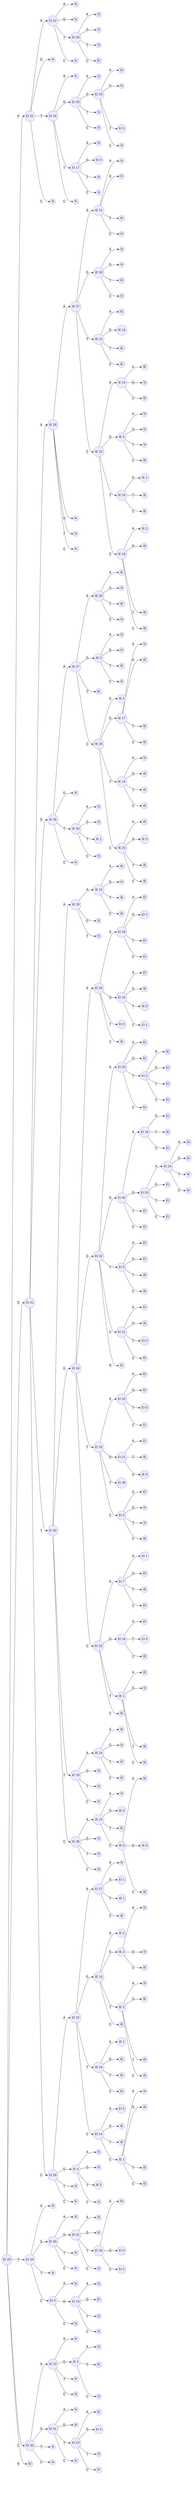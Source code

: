 graph LR
1938857486712((EI 29))
1938857486712-- A -->1938863352352
1938857486712-- G -->1938861225800
1938857486712-- T -->1938860302176
1938857486712-- C -->1938862066992
1938857486712-- N -->1938862419248
1938863352352((EI 31))
1938863352352-- A -->1938863352856
1938863352352-- G -->1938861227592
1938863352352-- T -->1938861226136
1938863352352-- C -->1938861225016
1938863352856((EI 22))
1938863352856-- A -->1938863353528
1938863352856-- G -->1938863353024
1938863352856-- T -->1938863351456
1938863352856-- C -->1938861224400
1938863353528((N))
1938863353024((N))
1938863351456((EI 33))
1938863351456-- A -->1938861638768
1938863351456-- G -->1938829042520
1938863351456-- T -->1938861224736
1938863351456-- C -->1938861227816
1938861638768((N))
1938829042520((N))
1938861224736((N))
1938861227816((EI))
1938861224400((N))
1938861227592((N))
1938861226136((EI 34))
1938861226136-- A -->1938825321328
1938861226136-- G -->1938863351624
1938861226136-- T -->1938864146752
1938861226136-- C -->1938861225184
1938825321328((N))
1938863351624((EI 30))
1938863351624-- A -->1938861637984
1938863351624-- G -->1938861640224
1938863351624-- T -->1938864147312
1938863351624-- C -->1938864144680
1938861637984((N))
1938861640224((EI 33))
1938861640224-- A -->1938861226640
1938861640224-- G -->1938864145352
1938861640224-- T -->1938864147928
1938861640224-- C -->1938864146192
1938861226640((EI))
1938864145352((N))
1938864147928((EI 5))
1938864146192((N))
1938864147312((N))
1938864144680((N))
1938864146752((EI 17))
1938864146752-- A -->1938861638824
1938864146752-- G -->1938861227872
1938864146752-- T -->1938825172584
1938864146752-- C -->1938861640336
1938861638824((N))
1938861227872((EI 0))
1938825172584((N))
1938861640336((N))
1938861225184((N))
1938861225016((N))
1938861225800((EI 31))
1938861225800-- A -->1938860293200
1938861225800-- G -->1938860293536
1938861225800-- T -->1938861388352
1938861225800-- C -->1938861564928
1938860293200((IE 28))
1938860293200-- A -->1938860291352
1938860293200-- G -->1938861395080
1938860293200-- T -->1938861392112
1938860293200-- C -->1938861393400
1938860291352((IE 27))
1938860291352-- A -->1938860292192
1938860291352-- G -->1938864146584
1938860291352-- T -->1938860024888
1938860291352-- C -->1938860025392
1938860292192((IE 21))
1938860292192-- A -->1938860292248
1938860292192-- G -->1938864147816
1938860292192-- T -->1938864148432
1938860292192-- C -->1938864144624
1938860292248((N))
1938864147816((N))
1938864148432((IE))
1938864144624((N))
1938864146584((IE 30))
1938864146584-- A -->1938860293144
1938864146584-- G -->1938860290568
1938864146584-- T -->1938860292864
1938864146584-- C -->1938860025112
1938860293144((N))
1938860290568((N))
1938860292864((IE))
1938860025112((N))
1938860024888((IE 22))
1938860024888-- A -->1938860024440
1938860024888-- G -->1938860026512
1938860024888-- T -->1938860027016
1938860024888-- C -->1938860290512
1938860024440((IE))
1938860026512((IE 16))
1938860027016((IE))
1938860290512((IE))
1938860025392((IE 22))
1938860025392-- A -->1938860025448
1938860025392-- G -->1938860293928
1938860025392-- T -->1938860026232
1938860025392-- C -->1938861576936
1938860025448((IE 14))
1938860025448-- A -->1938860024720
1938860025448-- G -->1938860290792
1938860025448-- C -->1938864145240
1938860024720((IE))
1938860290792((N))
1938864145240((IE))
1938860293928((IE 5))
1938860293928-- A -->1938861578112
1938860293928-- G -->1938861225240
1938860293928-- T -->1938860292528
1938860293928-- C -->1938860027352
1938861578112((N))
1938861225240((N))
1938860292528((N))
1938860027352((IE))
1938860026232((IE 24))
1938860026232-- G -->1938860027744
1938860026232-- T -->1938861580128
1938860026232-- C -->1938861577384
1938860027744((IE 1))
1938861580128((IE))
1938861577384((IE))
1938861576936((IE 18))
1938861576936-- A -->1938861579960
1938861576936-- G -->1938861576880
1938861576936-- T -->1938861394744
1938861576936-- C -->1938861394800
1938861579960((IE 2))
1938861576880((IE))
1938861394744((IE))
1938861394800((IE))
1938861395080((N))
1938861392112((N))
1938861393400((N))
1938860293536((IE 28))
1938860293536-- A -->1938861391944
1938860293536-- G -->1938861580184
1938860293536-- T -->1938863813520
1938860293536-- C -->1938861391600
1938861391944((IE 27))
1938861391944-- A -->1938861578392
1938861391944-- G -->1938861395192
1938861391944-- T -->1938861392224
1938861391944-- C -->1938861395584
1938861578392((IE 33))
1938861578392-- A -->1938861578000
1938861578392-- G -->1938860027184
1938861578392-- T -->1938860290904
1938861578392-- C -->1938861393624
1938861578000((IE))
1938860027184((N))
1938860290904((IE))
1938861393624((N))
1938861395192((IE 3))
1938861395192-- A -->1938860289384
1938861395192-- G -->1938860286192
1938861395192-- T -->1938860287648
1938861395192-- C -->1938860288264
1938860289384((N))
1938860286192((N))
1938860287648((IE))
1938860288264((N))
1938861392224((IE))
1938861395584((IE 20))
1938861395584-- A -->1938860287536
1938861395584-- G -->1938861392392
1938861395584-- T -->1938860287704
1938861395584-- C -->1938863816264
1938860287536((IE 4))
1938861392392((IE 17))
1938861392392-- A -->1938860287032
1938861392392-- G -->1938860286248
1938861392392-- T -->1938860288712
1938861392392-- C -->1938860288768
1938860287032((N))
1938860286248((IE))
1938860288712((IE))
1938860288768((IE))
1938860287704((IE 14))
1938860287704-- A -->1938863814248
1938860287704-- G -->1938863814080
1938860287704-- T -->1938863812848
1938860287704-- C -->1938863815088
1938863814248((N))
1938863814080((IE))
1938863812848((IE))
1938863815088((IE))
1938863816264((IE 23))
1938863816264-- A -->1938860287592
1938863816264-- G -->1938861392560
1938863816264-- T -->1938861394632
1938863816264-- C -->1938863815536
1938860287592((IE))
1938861392560((IE 0))
1938861394632((IE))
1938863815536((IE))
1938861580184((N))
1938863813520((IE 50))
1938863813520-- A -->1938861389360
1938863813520-- G -->1938861388464
1938863813520-- T -->1938861391096
1938863813520-- C -->1938861389976
1938861389360((N))
1938861388464((N))
1938861391096((IE 1))
1938861389976((N))
1938861391600((N))
1938861388352((EI 30))
1938861388352-- A -->1938861145840
1938861388352-- G -->1938861143488
1938861388352-- T -->1938861428352
1938861388352-- C -->1938861565040
1938861145840((IE 28))
1938861145840-- A -->1938863815200
1938861145840-- G -->1938861143432
1938861145840-- T -->1938861144608
1938863815200((IE 15))
1938863815200-- A -->1938861390928
1938863815200-- G -->1938861387904
1938863815200-- T -->1938861391544
1938863815200-- C -->1938861143152
1938861390928((IE))
1938861387904((N))
1938861391544((IE))
1938861143152((IE))
1938861143432((N))
1938861144608((N))
1938861143488((EI 34))
1938861143488-- A -->1938861144832
1938861143488-- G -->1938861143096
1938861143488-- T -->1938863978088
1938861143488-- C -->1938861426336
1938861144832((EI 32))
1938861144832-- A -->1938861579064
1938861144832-- G -->1938860286920
1938861144832-- T -->1938861390592
1938861144832-- C -->1938863991496
1938861579064((EI 18))
1938861579064-- A -->1938863988976
1938861579064-- G -->1938861145280
1938861579064-- T -->1938861390424
1938861579064-- C -->1938861146008
1938863988976((EI))
1938861145280((EI 2))
1938861390424((EI))
1938861146008((EI))
1938860286920((EI 15))
1938860286920-- A -->1938863989760
1938860286920-- G -->1938863989480
1938860286920-- T -->1938863812904
1938860286920-- C -->1938863991664
1938863989760((EI))
1938863989480((IE))
1938863812904((IE 0))
1938863991664((EI 1))
1938861390592((EI 0))
1938863991496((IE))
1938861143096((EI 32))
1938861143096-- A -->1938861144664
1938861143096-- G -->1938863762344
1938861143096-- T -->1938861144272
1938861143096-- C -->1938861590736
1938861143096-- N -->1938861591576
1938861144664((EI 33))
1938861144664-- A -->1938863991384
1938861144664-- G -->1938863992504
1938861144664-- T -->1938863992168
1938861144664-- C -->1938863762792
1938863991384((EI))
1938863992504((EI))
1938863992168((EI 2))
1938863992168-- A -->1938863761336
1938863992168-- G -->1938863762008
1938863992168-- T -->1938863762400
1938863992168-- C -->1938863762456
1938863761336((IE))
1938863762008((EI))
1938863762400((EI))
1938863762456((EI))
1938863762792((EI))
1938863762344((EI 45))
1938863762344-- A -->1938861143880
1938863762344-- G -->1938863762512
1938863762344-- T -->1938863980048
1938863762344-- C -->1938863980160
1938861143880((EI 19))
1938861143880-- A -->1938863813968
1938861143880-- T -->1938863991832
1938861143880-- C -->1938863992112
1938863813968((EI))
1938863991832((IE))
1938863992112((EI))
1938863762512((EI 53))
1938863762512-- A -->1938863978144
1938863762512-- G -->1938863992000
1938863762512-- T -->1938863990152
1938863762512-- C -->1938863979936
1938863978144((EI 24))
1938863978144-- A -->1938863978760
1938863978144-- G -->1938863759768
1938863978144-- T -->1938863760664
1938863978144-- C -->1938863763072
1938863978760((EI))
1938863759768((EI))
1938863760664((IE))
1938863763072((EI))
1938863992000((EI))
1938863990152((EI))
1938863979936((EI))
1938863980048((EI))
1938863980160((EI))
1938861144272((EI 5))
1938861144272-- A -->1938863977864
1938861144272-- G -->1938863976688
1938861144272-- T -->1938863979432
1938861144272-- C -->1938861589000
1938863977864((EI))
1938863976688((EI))
1938863979432((IE))
1938861589000((IE))
1938861590736((EI 21))
1938861590736-- A -->1938861592360
1938861590736-- G -->1938863761224
1938861590736-- T -->1938861589056
1938861590736-- C -->1938861592416
1938861592360((EI))
1938863761224((IE))
1938861589056((EI 2))
1938861592416((EI))
1938861591576((EI))
1938863978088((EI 32))
1938863978088-- A -->1938861588944
1938863978088-- G -->1938861432224
1938863978088-- T -->1938861591688
1938863978088-- C -->1938863977752
1938861588944((EI 33))
1938861588944-- A -->1938861591352
1938861588944-- G -->1938861429536
1938861588944-- T -->1938861429984
1938861588944-- C -->1938861430936
1938861591352((EI))
1938861429536((EI))
1938861429984((EI 0))
1938861430936((EI))
1938861432224((EI 21))
1938861432224-- A -->1938861431216
1938861432224-- T -->1938861429368
1938861432224-- C -->1938863978312
1938861431216((EI))
1938861429368((IE))
1938863978312((IE 0))
1938861591688((EI 38))
1938863977752((EI 5))
1938863977752-- A -->1938861432168
1938863977752-- G -->1938861430712
1938863977752-- T -->1938861425272
1938863977752-- C -->1938861426112
1938861432168((EI))
1938861430712((N))
1938861425272((N))
1938861426112((IE))
1938861426336((EI 32))
1938861426336-- A -->1938861426448
1938861426336-- G -->1938861425496
1938861426336-- T -->1938861565768
1938861426336-- C -->1938861428688
1938861426448((EI 7))
1938861426448-- A -->1938861425384
1938861426448-- G -->1938861425160
1938861426448-- T -->1938861432392
1938861426448-- C -->1938861425832
1938861425384((EI 1))
1938861425160((EI))
1938861432392((IE))
1938861425832((EI))
1938861425496((EI 18))
1938861425496-- A -->1938861428296
1938861425496-- T -->1938861429872
1938861425496-- C -->1938861432280
1938861428296((EI))
1938861429872((EI 4))
1938861432280((IE))
1938861565768((IE 1))
1938861565768-- A -->1938861431160
1938861565768-- G -->1938861429088
1938861565768-- T -->1938861429648
1938861565768-- C -->1938861426728
1938861431160((IE))
1938861429088((N))
1938861429648((IE))
1938861426728((IE))
1938861428688((IE))
1938861428352((IE 28))
1938861428352-- A -->1938861565208
1938861428352-- G -->1938861427456
1938861428352-- T -->1938861588888
1938861428352-- C -->1938861428184
1938861565208((IE 24))
1938861565208-- A -->1938861565880
1938861565208-- G -->1938861567336
1938861565208-- T -->1938861564144
1938861565208-- C -->1938861564200
1938861565880((IE))
1938861567336((N))
1938861564144((IE))
1938861564200((IE))
1938861427456((N))
1938861588888((N))
1938861428184((N))
1938861565040((IE 28))
1938861565040-- A -->1938860218520
1938861565040-- G -->1938863762680
1938861565040-- T -->1938861566552
1938861565040-- C -->1938861566832
1938860218520((IE 24))
1938860218520-- A -->1938860218016
1938860218520-- G -->1938860220144
1938860218520-- T -->1938860220088
1938860218520-- C -->1938860218296
1938860218016((N))
1938860220144((IE 0))
1938860220088((IE))
1938860218296((IE 0))
1938860218296-- A -->1938860219080
1938860218296-- G -->1938860219528
1938860218296-- C -->1938860218240
1938860219080((IE))
1938860219528((IE 3))
1938860218240((IE))
1938863762680((N))
1938861566552((N))
1938861566832((N))
1938861564928((EI 28))
1938861564928-- A -->1938860229576
1938861564928-- G -->1938860299880
1938861564928-- T -->1938862065592
1938861564928-- C -->1938862066768
1938860229576((EI 22))
1938860229576-- A -->1938860232376
1938860229576-- G -->1938860300160
1938860229576-- T -->1938861591800
1938860229576-- C -->1938860112248
1938860232376((EI 27))
1938860232376-- A -->1938860229632
1938860232376-- G -->1938860230304
1938860232376-- T -->1938860231648
1938860232376-- C -->1938860216728
1938860229632((N))
1938860230304((EI 1))
1938860231648((IE 1))
1938860216728((IE))
1938860300160((IE 15))
1938860300160-- A -->1938860231088
1938860300160-- G -->1938860231368
1938860300160-- T -->1938860298928
1938860300160-- C -->1938860302288
1938860231088((IE 2))
1938860231368((IE 2))
1938860231368-- A -->1938860300272
1938860231368-- G -->1938860300664
1938860231368-- C -->1938860299824
1938860300272((N))
1938860300664((N))
1938860299824((IE))
1938860298928((IE 2))
1938860298928-- A -->1938860302064
1938860298928-- G -->1938860300104
1938860298928-- T -->1938860301504
1938860298928-- C -->1938860216896
1938860302064((N))
1938860300104((IE))
1938860301504((IE))
1938860216896((IE))
1938860302288((IE))
1938861591800((IE 24))
1938861591800-- A -->1938860232488
1938861591800-- G -->1938860298704
1938861591800-- T -->1938860111464
1938861591800-- C -->1938860110064
1938860232488((IE 1))
1938860298704((IE))
1938860111464((IE))
1938860110064((IE))
1938860112248((EI 14))
1938860112248-- A -->1938860111352
1938860112248-- G -->1938860112416
1938860112248-- T -->1938860112808
1938860112248-- C -->1938860220368
1938860111352((EI 2))
1938860112416((IE))
1938860112808((IE))
1938860220368((IE 1))
1938860220368-- A -->1938862064248
1938860220368-- G -->1938860301056
1938860220368-- T -->1938860299600
1938860220368-- C -->1938860111688
1938862064248((N))
1938860301056((IE))
1938860299600((IE))
1938860111688((IE))
1938860299880((IE 4))
1938860299880-- A -->1938862065816
1938860299880-- G -->1938862065256
1938860299880-- T -->1938862064696
1938860299880-- C -->1938862066544
1938862065816((N))
1938862065256((N))
1938862064696((IE 5))
1938862066544((N))
1938862065592((N))
1938862066768((N))
1938860302176((EI 34))
1938860302176-- A -->1938860113536
1938860302176-- G -->1938861564816
1938860302176-- T -->1938860110176
1938860302176-- C -->1938860113088
1938860113536((N))
1938861564816((EI 30))
1938861564816-- A -->1938860113480
1938861564816-- G -->1938862065536
1938861564816-- T -->1938860110288
1938861564816-- C -->1938860219360
1938860113480((N))
1938862065536((EI 31))
1938862065536-- A -->1938862063968
1938862065536-- G -->1938862221072
1938862065536-- T -->1938862221352
1938862065536-- C -->1938862221520
1938862063968((N))
1938862221072((N))
1938862221352((EI 33))
1938862221352-- A -->1938862221912
1938862221352-- G -->1938862221968
1938862221352-- C -->1938862065984
1938862221912((EI))
1938862221968((EI 0))
1938862065984((EI 2))
1938862221520((N))
1938860110288((N))
1938860219360((N))
1938860110176((N))
1938860113088((EI 0))
1938860113088-- A -->1938862219392
1938860113088-- G -->1938862232352
1938860113088-- C -->1938862233416
1938862219392((N))
1938862232352((EI 10))
1938862232352-- A -->1938862232800
1938862232352-- G -->1938862233136
1938862232352-- T -->1938862235040
1938862232352-- C -->1938862231848
1938862232800((N))
1938862233136((EI))
1938862235040((N))
1938862231848((N))
1938862233416((N))
1938862066992((EI 30))
1938862066992-- A -->1938862232576
1938862066992-- G -->1938862045448
1938862066992-- T -->1938862046456
1938862066992-- C -->1938862045952
1938862232576((IE 23))
1938862232576-- A -->1938862222808
1938862232576-- G -->1938862219616
1938862232576-- T -->1938862044496
1938862232576-- C -->1938862044776
1938862222808((N))
1938862219616((IE 1))
1938862219616-- A -->1938862232744
1938862219616-- T -->1938862231904
1938862219616-- C -->1938862044608
1938862232744((N))
1938862231904((IE))
1938862044608((N))
1938862044496((N))
1938862044776((N))
1938862045448((EI 31))
1938862045448-- A -->1938862047184
1938862045448-- G -->1938862219672
1938862045448-- T -->1938862043656
1938862045448-- C -->1938862046736
1938862047184((N))
1938862219672((N))
1938862043656((EI 23))
1938862043656-- A -->1938862234256
1938862043656-- G -->1938862220400
1938862043656-- T -->1938862233528
1938862043656-- C -->1938862044552
1938862234256((EI))
1938862220400((EI 4))
1938862233528((N))
1938862044552((EI))
1938862046736((N))
1938862046456((N))
1938862045952((N))
1938862419248((EI))